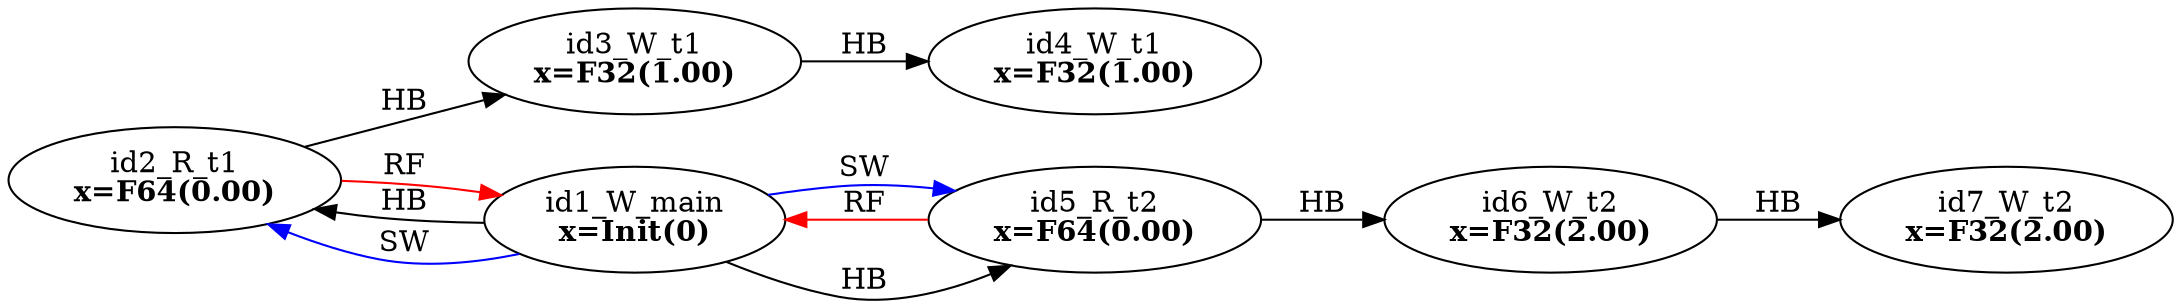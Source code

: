digraph memory_model {
rankdir=LR;
splines=true; esep=0.5;
id2_R_t1 -> id3_W_t1 [label = "HB", color="black"];
id3_W_t1 -> id4_W_t1 [label = "HB", color="black"];
id5_R_t2 -> id6_W_t2 [label = "HB", color="black"];
id6_W_t2 -> id7_W_t2 [label = "HB", color="black"];
id1_W_main -> id2_R_t1 [label = "HB", color="black"];
id1_W_main -> id5_R_t2 [label = "HB", color="black"];
id2_R_t1 -> id1_W_main [label = "RF", color="red"];
id5_R_t2 -> id1_W_main [label = "RF", color="red"];
id1_W_main -> id2_R_t1 [label = "SW", color="blue"];
id1_W_main -> id5_R_t2 [label = "SW", color="blue"];
id1_W_main [label=<id1_W_main<br/><B>x=Init(0)</B>>, pos="2.5,6!"]
id2_R_t1 [label=<id2_R_t1<br/><B>x=F64(0.00)</B>>, pos="0,4!"]
id3_W_t1 [label=<id3_W_t1<br/><B>x=F32(1.00)</B>>, pos="0,2!"]
id4_W_t1 [label=<id4_W_t1<br/><B>x=F32(1.00)</B>>, pos="0,0!"]
id5_R_t2 [label=<id5_R_t2<br/><B>x=F64(0.00)</B>>, pos="5,4!"]
id6_W_t2 [label=<id6_W_t2<br/><B>x=F32(2.00)</B>>, pos="5,2!"]
id7_W_t2 [label=<id7_W_t2<br/><B>x=F32(2.00)</B>>, pos="5,0!"]
}
